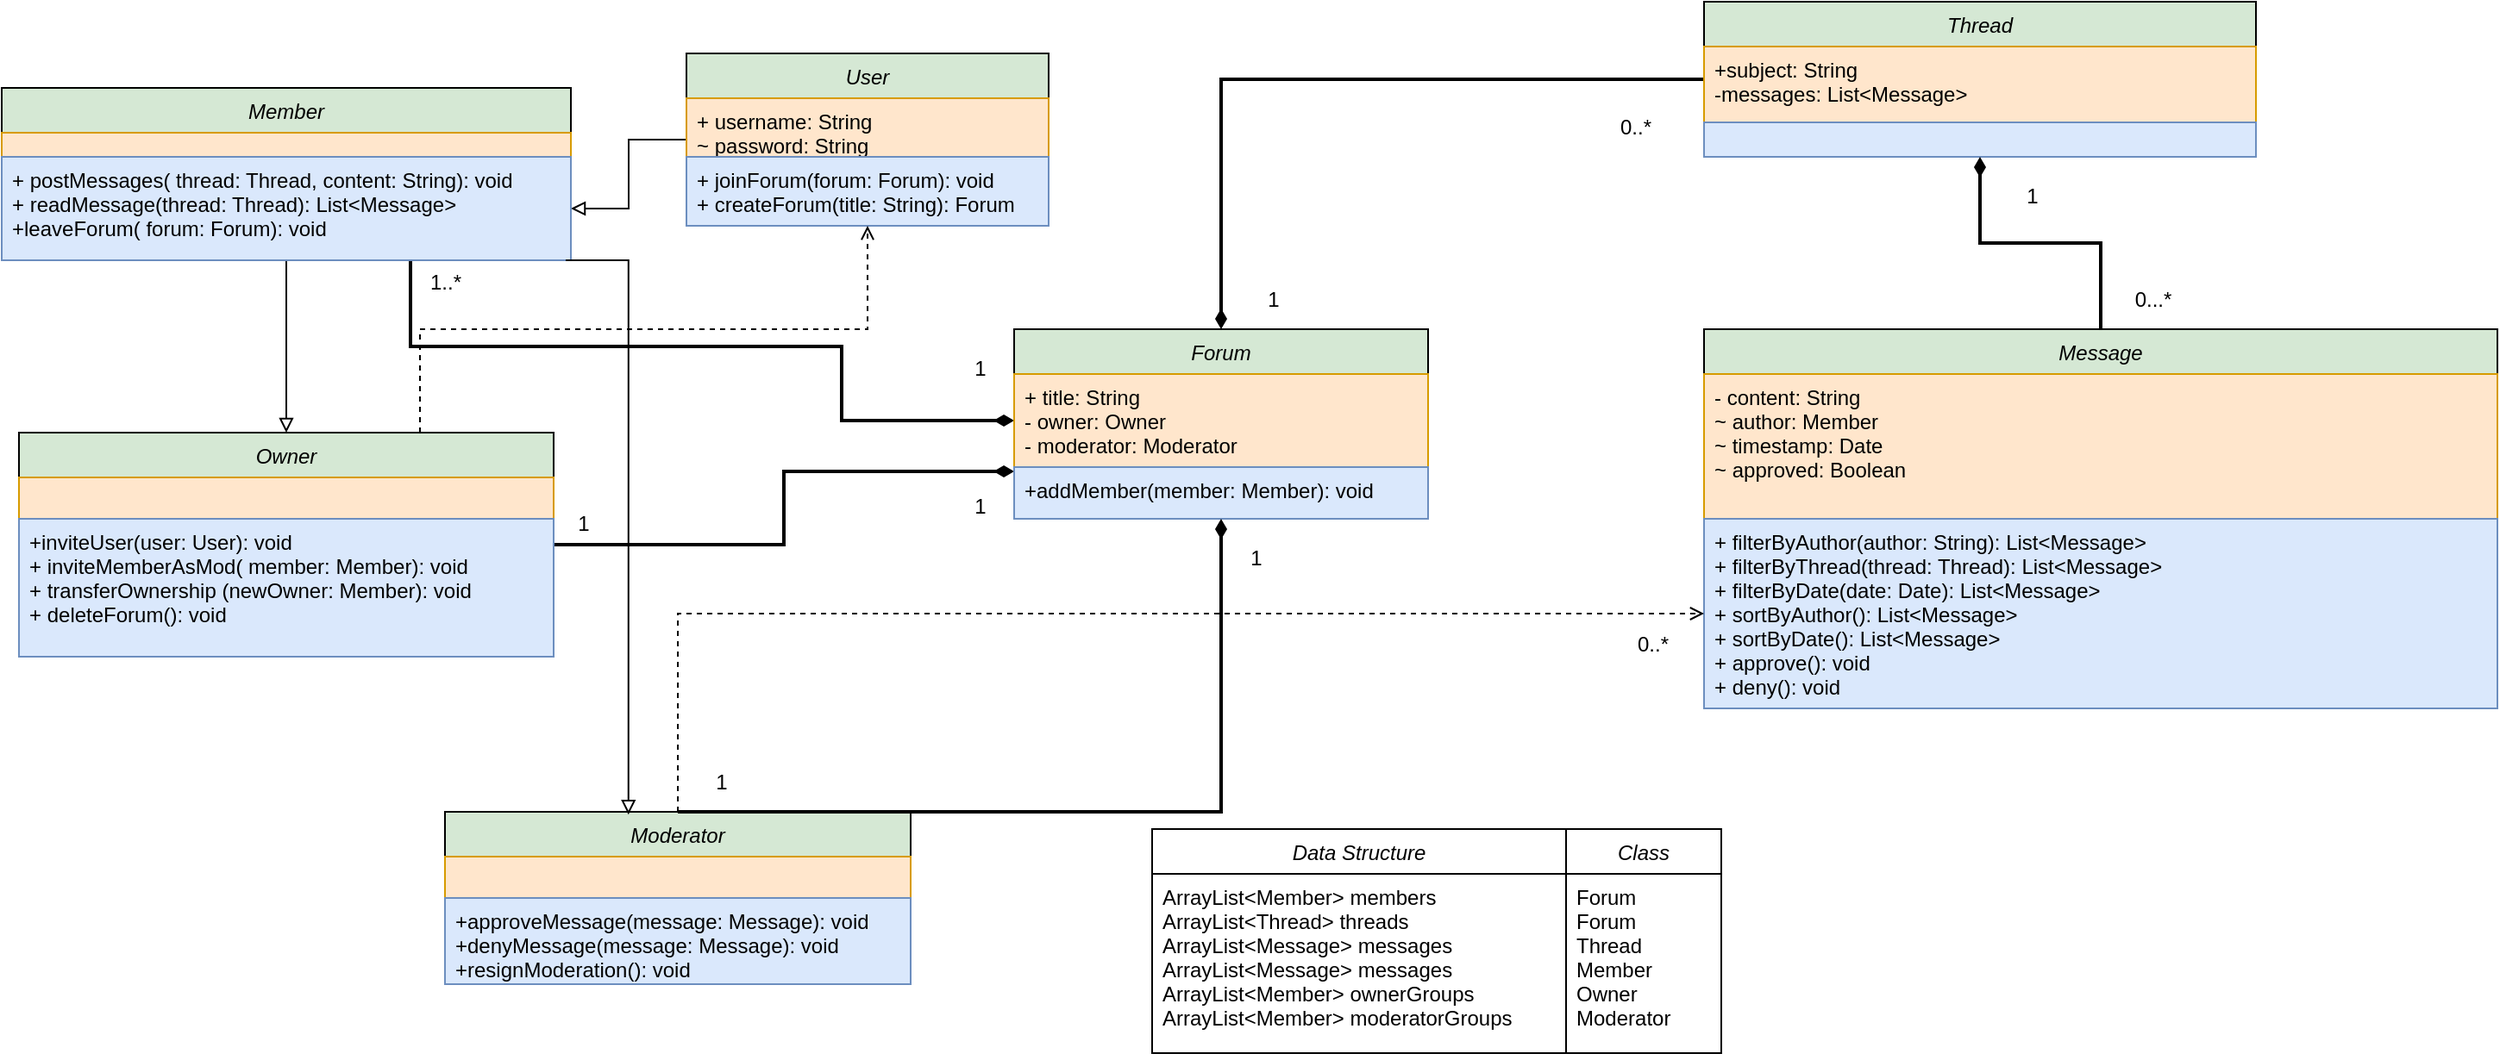 <mxfile version="26.0.16">
  <diagram id="C5RBs43oDa-KdzZeNtuy" name="Page-1">
    <mxGraphModel dx="1949" dy="696" grid="1" gridSize="10" guides="1" tooltips="1" connect="1" arrows="1" fold="1" page="1" pageScale="1" pageWidth="827" pageHeight="1169" math="0" shadow="0">
      <root>
        <mxCell id="WIyWlLk6GJQsqaUBKTNV-0" />
        <mxCell id="WIyWlLk6GJQsqaUBKTNV-1" parent="WIyWlLk6GJQsqaUBKTNV-0" />
        <mxCell id="eetw4AxvQK2jPU-LqSWC-42" value="" style="edgeStyle=orthogonalEdgeStyle;rounded=0;orthogonalLoop=1;jettySize=auto;html=1;endArrow=block;endFill=0;" edge="1" parent="WIyWlLk6GJQsqaUBKTNV-1" source="zkfFHV4jXpPFQw0GAbJ--0" target="_FdYXbxEXq9eyA3slb0m-12">
          <mxGeometry relative="1" as="geometry" />
        </mxCell>
        <mxCell id="zkfFHV4jXpPFQw0GAbJ--0" value="User" style="swimlane;fontStyle=2;align=center;verticalAlign=top;childLayout=stackLayout;horizontal=1;startSize=26;horizontalStack=0;resizeParent=1;resizeLast=0;collapsible=1;marginBottom=0;rounded=0;shadow=0;strokeWidth=1;fillColor=#d5e8d4;strokeColor=default;" parent="WIyWlLk6GJQsqaUBKTNV-1" vertex="1">
          <mxGeometry x="-430" y="120" width="210" height="100" as="geometry">
            <mxRectangle x="230" y="140" width="160" height="26" as="alternateBounds" />
          </mxGeometry>
        </mxCell>
        <mxCell id="zkfFHV4jXpPFQw0GAbJ--1" value="+ username: String&#xa;~ password: String&#xa;" style="text;align=left;verticalAlign=top;spacingLeft=4;spacingRight=4;overflow=hidden;rotatable=0;points=[[0,0.5],[1,0.5]];portConstraint=eastwest;fillColor=#ffe6cc;strokeColor=#d79b00;" parent="zkfFHV4jXpPFQw0GAbJ--0" vertex="1">
          <mxGeometry y="26" width="210" height="34" as="geometry" />
        </mxCell>
        <mxCell id="_FdYXbxEXq9eyA3slb0m-3" value="+ joinForum(forum: Forum): void&#xa;+ createForum(title: String): Forum" style="text;align=left;verticalAlign=top;spacingLeft=4;spacingRight=4;overflow=hidden;rotatable=0;points=[[0,0.5],[1,0.5]];portConstraint=eastwest;fillColor=#dae8fc;strokeColor=#6c8ebf;" parent="zkfFHV4jXpPFQw0GAbJ--0" vertex="1">
          <mxGeometry y="60" width="210" height="40" as="geometry" />
        </mxCell>
        <mxCell id="eetw4AxvQK2jPU-LqSWC-43" style="edgeStyle=orthogonalEdgeStyle;rounded=0;orthogonalLoop=1;jettySize=auto;html=1;entryX=0.5;entryY=0;entryDx=0;entryDy=0;endArrow=block;endFill=0;" edge="1" parent="WIyWlLk6GJQsqaUBKTNV-1" source="_FdYXbxEXq9eyA3slb0m-10" target="_FdYXbxEXq9eyA3slb0m-13">
          <mxGeometry relative="1" as="geometry" />
        </mxCell>
        <mxCell id="eetw4AxvQK2jPU-LqSWC-45" style="edgeStyle=orthogonalEdgeStyle;rounded=0;orthogonalLoop=1;jettySize=auto;html=1;entryX=0;entryY=0.5;entryDx=0;entryDy=0;endArrow=diamondThin;endFill=1;strokeWidth=2;" edge="1" parent="WIyWlLk6GJQsqaUBKTNV-1" source="_FdYXbxEXq9eyA3slb0m-10" target="_FdYXbxEXq9eyA3slb0m-18">
          <mxGeometry relative="1" as="geometry">
            <Array as="points">
              <mxPoint x="-590" y="290" />
              <mxPoint x="-340" y="290" />
              <mxPoint x="-340" y="333" />
            </Array>
          </mxGeometry>
        </mxCell>
        <mxCell id="_FdYXbxEXq9eyA3slb0m-10" value="Member" style="swimlane;fontStyle=2;align=center;verticalAlign=top;childLayout=stackLayout;horizontal=1;startSize=26;horizontalStack=0;resizeParent=1;resizeLast=0;collapsible=1;marginBottom=0;rounded=0;shadow=0;strokeWidth=1;fillColor=#d5e8d4;strokeColor=default;" parent="WIyWlLk6GJQsqaUBKTNV-1" vertex="1">
          <mxGeometry x="-827" y="140" width="330" height="100" as="geometry">
            <mxRectangle x="230" y="140" width="160" height="26" as="alternateBounds" />
          </mxGeometry>
        </mxCell>
        <mxCell id="_FdYXbxEXq9eyA3slb0m-11" value="" style="text;align=left;verticalAlign=top;spacingLeft=4;spacingRight=4;overflow=hidden;rotatable=0;points=[[0,0.5],[1,0.5]];portConstraint=eastwest;fillColor=#ffe6cc;strokeColor=#d79b00;" parent="_FdYXbxEXq9eyA3slb0m-10" vertex="1">
          <mxGeometry y="26" width="330" height="14" as="geometry" />
        </mxCell>
        <mxCell id="_FdYXbxEXq9eyA3slb0m-12" value="+ postMessages( thread: Thread, content: String): void&#xa;+ readMessage(thread: Thread): List&lt;Message&gt;&#xa;+leaveForum( forum: Forum): void" style="text;align=left;verticalAlign=top;spacingLeft=4;spacingRight=4;overflow=hidden;rotatable=0;points=[[0,0.5],[1,0.5]];portConstraint=eastwest;fillColor=#dae8fc;strokeColor=#6c8ebf;" parent="_FdYXbxEXq9eyA3slb0m-10" vertex="1">
          <mxGeometry y="40" width="330" height="60" as="geometry" />
        </mxCell>
        <mxCell id="eetw4AxvQK2jPU-LqSWC-52" style="edgeStyle=orthogonalEdgeStyle;rounded=0;orthogonalLoop=1;jettySize=auto;html=1;entryX=0;entryY=0.75;entryDx=0;entryDy=0;endArrow=diamondThin;endFill=1;strokeWidth=2;" edge="1" parent="WIyWlLk6GJQsqaUBKTNV-1" source="_FdYXbxEXq9eyA3slb0m-13" target="_FdYXbxEXq9eyA3slb0m-17">
          <mxGeometry relative="1" as="geometry" />
        </mxCell>
        <mxCell id="eetw4AxvQK2jPU-LqSWC-55" style="edgeStyle=orthogonalEdgeStyle;rounded=0;orthogonalLoop=1;jettySize=auto;html=1;entryX=0.5;entryY=1;entryDx=0;entryDy=0;exitX=0.75;exitY=0;exitDx=0;exitDy=0;endArrow=open;endFill=0;dashed=1;" edge="1" parent="WIyWlLk6GJQsqaUBKTNV-1" source="_FdYXbxEXq9eyA3slb0m-13" target="zkfFHV4jXpPFQw0GAbJ--0">
          <mxGeometry relative="1" as="geometry" />
        </mxCell>
        <mxCell id="_FdYXbxEXq9eyA3slb0m-13" value="Owner" style="swimlane;fontStyle=2;align=center;verticalAlign=top;childLayout=stackLayout;horizontal=1;startSize=26;horizontalStack=0;resizeParent=1;resizeLast=0;collapsible=1;marginBottom=0;rounded=0;shadow=0;strokeWidth=1;fillColor=#d5e8d4;strokeColor=default;" parent="WIyWlLk6GJQsqaUBKTNV-1" vertex="1">
          <mxGeometry x="-817" y="340" width="310" height="130" as="geometry">
            <mxRectangle x="230" y="140" width="160" height="26" as="alternateBounds" />
          </mxGeometry>
        </mxCell>
        <mxCell id="_FdYXbxEXq9eyA3slb0m-14" value="" style="text;align=left;verticalAlign=top;spacingLeft=4;spacingRight=4;overflow=hidden;rotatable=0;points=[[0,0.5],[1,0.5]];portConstraint=eastwest;fillColor=#ffe6cc;strokeColor=#d79b00;" parent="_FdYXbxEXq9eyA3slb0m-13" vertex="1">
          <mxGeometry y="26" width="310" height="24" as="geometry" />
        </mxCell>
        <mxCell id="_FdYXbxEXq9eyA3slb0m-15" value="+inviteUser(user: User): void&#xa;+ inviteMemberAsMod( member: Member): void&#xa;+ transferOwnership (newOwner: Member): void&#xa;+ deleteForum(): void" style="text;align=left;verticalAlign=top;spacingLeft=4;spacingRight=4;overflow=hidden;rotatable=0;points=[[0,0.5],[1,0.5]];portConstraint=eastwest;fillColor=#dae8fc;strokeColor=#6c8ebf;" parent="_FdYXbxEXq9eyA3slb0m-13" vertex="1">
          <mxGeometry y="50" width="310" height="80" as="geometry" />
        </mxCell>
        <mxCell id="_FdYXbxEXq9eyA3slb0m-17" value="Forum" style="swimlane;fontStyle=2;align=center;verticalAlign=top;childLayout=stackLayout;horizontal=1;startSize=26;horizontalStack=0;resizeParent=1;resizeLast=0;collapsible=1;marginBottom=0;rounded=0;shadow=0;strokeWidth=1;fillColor=#d5e8d4;strokeColor=default;" parent="WIyWlLk6GJQsqaUBKTNV-1" vertex="1">
          <mxGeometry x="-240" y="280" width="240" height="110" as="geometry">
            <mxRectangle x="230" y="140" width="160" height="26" as="alternateBounds" />
          </mxGeometry>
        </mxCell>
        <mxCell id="_FdYXbxEXq9eyA3slb0m-18" value="+ title: String&#xa;- owner: Owner&#xa;- moderator: Moderator" style="text;align=left;verticalAlign=top;spacingLeft=4;spacingRight=4;overflow=hidden;rotatable=0;points=[[0,0.5],[1,0.5]];portConstraint=eastwest;fillColor=#ffe6cc;strokeColor=#d79b00;" parent="_FdYXbxEXq9eyA3slb0m-17" vertex="1">
          <mxGeometry y="26" width="240" height="54" as="geometry" />
        </mxCell>
        <mxCell id="_FdYXbxEXq9eyA3slb0m-19" value="+addMember(member: Member): void&#xa;" style="text;align=left;verticalAlign=top;spacingLeft=4;spacingRight=4;overflow=hidden;rotatable=0;points=[[0,0.5],[1,0.5]];portConstraint=eastwest;fillColor=#dae8fc;strokeColor=#6c8ebf;" parent="_FdYXbxEXq9eyA3slb0m-17" vertex="1">
          <mxGeometry y="80" width="240" height="30" as="geometry" />
        </mxCell>
        <mxCell id="eetw4AxvQK2jPU-LqSWC-37" style="edgeStyle=orthogonalEdgeStyle;rounded=0;orthogonalLoop=1;jettySize=auto;html=1;entryX=0.5;entryY=0;entryDx=0;entryDy=0;endArrow=diamondThin;endFill=1;strokeWidth=2;" edge="1" parent="WIyWlLk6GJQsqaUBKTNV-1" source="_FdYXbxEXq9eyA3slb0m-20" target="_FdYXbxEXq9eyA3slb0m-17">
          <mxGeometry relative="1" as="geometry" />
        </mxCell>
        <mxCell id="_FdYXbxEXq9eyA3slb0m-20" value="Thread" style="swimlane;fontStyle=2;align=center;verticalAlign=top;childLayout=stackLayout;horizontal=1;startSize=26;horizontalStack=0;resizeParent=1;resizeLast=0;collapsible=1;marginBottom=0;rounded=0;shadow=0;strokeWidth=1;fillColor=#d5e8d4;strokeColor=default;" parent="WIyWlLk6GJQsqaUBKTNV-1" vertex="1">
          <mxGeometry x="160" y="90" width="320" height="90" as="geometry">
            <mxRectangle x="230" y="140" width="160" height="26" as="alternateBounds" />
          </mxGeometry>
        </mxCell>
        <mxCell id="_FdYXbxEXq9eyA3slb0m-21" value="+subject: String&#xa;-messages: List&lt;Message&gt;" style="text;align=left;verticalAlign=top;spacingLeft=4;spacingRight=4;overflow=hidden;rotatable=0;points=[[0,0.5],[1,0.5]];portConstraint=eastwest;fillColor=#ffe6cc;strokeColor=#d79b00;" parent="_FdYXbxEXq9eyA3slb0m-20" vertex="1">
          <mxGeometry y="26" width="320" height="44" as="geometry" />
        </mxCell>
        <mxCell id="_FdYXbxEXq9eyA3slb0m-22" value="" style="text;align=left;verticalAlign=top;spacingLeft=4;spacingRight=4;overflow=hidden;rotatable=0;points=[[0,0.5],[1,0.5]];portConstraint=eastwest;fillColor=#dae8fc;strokeColor=#6c8ebf;" parent="_FdYXbxEXq9eyA3slb0m-20" vertex="1">
          <mxGeometry y="70" width="320" height="20" as="geometry" />
        </mxCell>
        <mxCell id="eetw4AxvQK2jPU-LqSWC-36" style="edgeStyle=orthogonalEdgeStyle;rounded=0;orthogonalLoop=1;jettySize=auto;html=1;entryX=0.5;entryY=1;entryDx=0;entryDy=0;endArrow=diamondThin;endFill=1;strokeWidth=2;" edge="1" parent="WIyWlLk6GJQsqaUBKTNV-1" source="_FdYXbxEXq9eyA3slb0m-23" target="_FdYXbxEXq9eyA3slb0m-20">
          <mxGeometry relative="1" as="geometry" />
        </mxCell>
        <mxCell id="_FdYXbxEXq9eyA3slb0m-23" value="Message" style="swimlane;fontStyle=2;align=center;verticalAlign=top;childLayout=stackLayout;horizontal=1;startSize=26;horizontalStack=0;resizeParent=1;resizeLast=0;collapsible=1;marginBottom=0;rounded=0;shadow=0;strokeWidth=1;fillColor=#d5e8d4;strokeColor=default;" parent="WIyWlLk6GJQsqaUBKTNV-1" vertex="1">
          <mxGeometry x="160" y="280" width="460" height="220" as="geometry">
            <mxRectangle x="230" y="140" width="160" height="26" as="alternateBounds" />
          </mxGeometry>
        </mxCell>
        <mxCell id="_FdYXbxEXq9eyA3slb0m-24" value="- content: String&#xa;~ author: Member&#xa;~ timestamp: Date&#xa;~ approved: Boolean" style="text;align=left;verticalAlign=top;spacingLeft=4;spacingRight=4;overflow=hidden;rotatable=0;points=[[0,0.5],[1,0.5]];portConstraint=eastwest;fillColor=#ffe6cc;strokeColor=#d79b00;" parent="_FdYXbxEXq9eyA3slb0m-23" vertex="1">
          <mxGeometry y="26" width="460" height="84" as="geometry" />
        </mxCell>
        <mxCell id="_FdYXbxEXq9eyA3slb0m-25" value="+ filterByAuthor(author: String): List&lt;Message&gt;&#xa;+ filterByThread(thread: Thread): List&lt;Message&gt;&#xa;+ filterByDate(date: Date): List&lt;Message&gt;&#xa;+ sortByAuthor(): List&lt;Message&gt;&#xa;+ sortByDate(): List&lt;Message&gt;&#xa;+ approve(): void&#xa;+ deny(): void" style="text;align=left;verticalAlign=top;spacingLeft=4;spacingRight=4;overflow=hidden;rotatable=0;points=[[0,0.5],[1,0.5]];portConstraint=eastwest;fillColor=#dae8fc;strokeColor=#6c8ebf;" parent="_FdYXbxEXq9eyA3slb0m-23" vertex="1">
          <mxGeometry y="110" width="460" height="110" as="geometry" />
        </mxCell>
        <mxCell id="eetw4AxvQK2jPU-LqSWC-2" style="edgeStyle=orthogonalEdgeStyle;rounded=0;orthogonalLoop=1;jettySize=auto;html=1;exitX=1;exitY=0.5;exitDx=0;exitDy=0;entryX=0.017;entryY=0.034;entryDx=0;entryDy=0;entryPerimeter=0;strokeColor=none;" edge="1" parent="WIyWlLk6GJQsqaUBKTNV-1" source="_FdYXbxEXq9eyA3slb0m-17" target="_FdYXbxEXq9eyA3slb0m-3">
          <mxGeometry relative="1" as="geometry" />
        </mxCell>
        <mxCell id="eetw4AxvQK2jPU-LqSWC-24" style="edgeStyle=orthogonalEdgeStyle;rounded=0;orthogonalLoop=1;jettySize=auto;html=1;entryX=0;entryY=0.5;entryDx=0;entryDy=0;endArrow=open;startFill=0;dashed=1;endFill=0;" edge="1" parent="WIyWlLk6GJQsqaUBKTNV-1" source="eetw4AxvQK2jPU-LqSWC-7" target="_FdYXbxEXq9eyA3slb0m-25">
          <mxGeometry relative="1" as="geometry" />
        </mxCell>
        <mxCell id="eetw4AxvQK2jPU-LqSWC-7" value="Moderator" style="swimlane;fontStyle=2;align=center;verticalAlign=top;childLayout=stackLayout;horizontal=1;startSize=26;horizontalStack=0;resizeParent=1;resizeLast=0;collapsible=1;marginBottom=0;rounded=0;shadow=0;strokeWidth=1;fillColor=#d5e8d4;strokeColor=default;" vertex="1" parent="WIyWlLk6GJQsqaUBKTNV-1">
          <mxGeometry x="-570" y="560" width="270" height="100" as="geometry">
            <mxRectangle x="230" y="140" width="160" height="26" as="alternateBounds" />
          </mxGeometry>
        </mxCell>
        <mxCell id="eetw4AxvQK2jPU-LqSWC-8" value="" style="text;align=left;verticalAlign=top;spacingLeft=4;spacingRight=4;overflow=hidden;rotatable=0;points=[[0,0.5],[1,0.5]];portConstraint=eastwest;fillColor=#ffe6cc;strokeColor=#d79b00;" vertex="1" parent="eetw4AxvQK2jPU-LqSWC-7">
          <mxGeometry y="26" width="270" height="24" as="geometry" />
        </mxCell>
        <mxCell id="eetw4AxvQK2jPU-LqSWC-9" value="+approveMessage(message: Message): void&#xa;+denyMessage(message: Message): void&#xa;+resignModeration(): void" style="text;align=left;verticalAlign=top;spacingLeft=4;spacingRight=4;overflow=hidden;rotatable=0;points=[[0,0.5],[1,0.5]];portConstraint=eastwest;fillColor=#dae8fc;strokeColor=#6c8ebf;" vertex="1" parent="eetw4AxvQK2jPU-LqSWC-7">
          <mxGeometry y="50" width="270" height="50" as="geometry" />
        </mxCell>
        <mxCell id="LwHFmRz-ipicCK1tgc7y-1" value="Data Structure" style="swimlane;fontStyle=2;align=center;verticalAlign=top;childLayout=stackLayout;horizontal=1;startSize=26;horizontalStack=0;resizeParent=1;resizeLast=0;collapsible=1;marginBottom=0;rounded=0;shadow=0;strokeWidth=1;" vertex="1" parent="WIyWlLk6GJQsqaUBKTNV-1">
          <mxGeometry x="-160" y="570" width="240" height="130" as="geometry">
            <mxRectangle x="230" y="140" width="160" height="26" as="alternateBounds" />
          </mxGeometry>
        </mxCell>
        <mxCell id="LwHFmRz-ipicCK1tgc7y-2" value="ArrayList&lt;Member&gt; members&#x9;&#xa;ArrayList&lt;Thread&gt; threads&#x9;&#xa;ArrayList&lt;Message&gt; messages&#x9;&#xa;ArrayList&lt;Message&gt; messages&#xa;ArrayList&lt;Member&gt; ownerGroups &#xa;ArrayList&lt;Member&gt; moderatorGroups" style="text;align=left;verticalAlign=top;spacingLeft=4;spacingRight=4;overflow=hidden;rotatable=0;points=[[0,0.5],[1,0.5]];portConstraint=eastwest;" vertex="1" parent="LwHFmRz-ipicCK1tgc7y-1">
          <mxGeometry y="26" width="240" height="104" as="geometry" />
        </mxCell>
        <mxCell id="LwHFmRz-ipicCK1tgc7y-4" value="Class" style="swimlane;fontStyle=2;align=center;verticalAlign=top;childLayout=stackLayout;horizontal=1;startSize=26;horizontalStack=0;resizeParent=1;resizeLast=0;collapsible=1;marginBottom=0;rounded=0;shadow=0;strokeWidth=1;" vertex="1" parent="WIyWlLk6GJQsqaUBKTNV-1">
          <mxGeometry x="80" y="570" width="90" height="130" as="geometry">
            <mxRectangle x="230" y="140" width="160" height="26" as="alternateBounds" />
          </mxGeometry>
        </mxCell>
        <mxCell id="LwHFmRz-ipicCK1tgc7y-5" value="Forum&#xa;Forum&#xa;Thread&#xa;Member&#xa;Owner&#xa;Moderator" style="text;align=left;verticalAlign=top;spacingLeft=4;spacingRight=4;overflow=hidden;rotatable=0;points=[[0,0.5],[1,0.5]];portConstraint=eastwest;" vertex="1" parent="LwHFmRz-ipicCK1tgc7y-4">
          <mxGeometry y="26" width="90" height="104" as="geometry" />
        </mxCell>
        <mxCell id="eetw4AxvQK2jPU-LqSWC-25" value="0..*" style="text;html=1;align=center;verticalAlign=middle;resizable=0;points=[];autosize=1;strokeColor=none;fillColor=none;" vertex="1" parent="WIyWlLk6GJQsqaUBKTNV-1">
          <mxGeometry x="110" y="448" width="40" height="30" as="geometry" />
        </mxCell>
        <mxCell id="eetw4AxvQK2jPU-LqSWC-26" value="1" style="text;html=1;align=center;verticalAlign=middle;resizable=0;points=[];autosize=1;strokeColor=none;fillColor=none;" vertex="1" parent="WIyWlLk6GJQsqaUBKTNV-1">
          <mxGeometry x="-425" y="528" width="30" height="30" as="geometry" />
        </mxCell>
        <mxCell id="eetw4AxvQK2jPU-LqSWC-38" value="1" style="text;html=1;align=center;verticalAlign=middle;resizable=0;points=[];autosize=1;strokeColor=none;fillColor=none;" vertex="1" parent="WIyWlLk6GJQsqaUBKTNV-1">
          <mxGeometry x="-105" y="248" width="30" height="30" as="geometry" />
        </mxCell>
        <mxCell id="eetw4AxvQK2jPU-LqSWC-39" value="0..*" style="text;html=1;align=center;verticalAlign=middle;resizable=0;points=[];autosize=1;strokeColor=none;fillColor=none;" vertex="1" parent="WIyWlLk6GJQsqaUBKTNV-1">
          <mxGeometry x="100" y="148" width="40" height="30" as="geometry" />
        </mxCell>
        <mxCell id="eetw4AxvQK2jPU-LqSWC-40" value="1" style="text;html=1;align=center;verticalAlign=middle;resizable=0;points=[];autosize=1;strokeColor=none;fillColor=none;" vertex="1" parent="WIyWlLk6GJQsqaUBKTNV-1">
          <mxGeometry x="335" y="188" width="30" height="30" as="geometry" />
        </mxCell>
        <mxCell id="eetw4AxvQK2jPU-LqSWC-41" value="0...*" style="text;html=1;align=center;verticalAlign=middle;resizable=0;points=[];autosize=1;strokeColor=none;fillColor=none;" vertex="1" parent="WIyWlLk6GJQsqaUBKTNV-1">
          <mxGeometry x="400" y="248" width="40" height="30" as="geometry" />
        </mxCell>
        <mxCell id="eetw4AxvQK2jPU-LqSWC-44" style="edgeStyle=orthogonalEdgeStyle;rounded=0;orthogonalLoop=1;jettySize=auto;html=1;entryX=0.394;entryY=-0.067;entryDx=0;entryDy=0;entryPerimeter=0;endArrow=block;endFill=0;" edge="1" parent="WIyWlLk6GJQsqaUBKTNV-1">
          <mxGeometry relative="1" as="geometry">
            <mxPoint x="-500" y="240" as="sourcePoint" />
            <mxPoint x="-463.62" y="561.65" as="targetPoint" />
            <Array as="points">
              <mxPoint x="-497" y="240" />
              <mxPoint x="-464" y="240" />
            </Array>
          </mxGeometry>
        </mxCell>
        <mxCell id="eetw4AxvQK2jPU-LqSWC-46" value="1" style="text;html=1;align=center;verticalAlign=middle;resizable=0;points=[];autosize=1;strokeColor=none;fillColor=none;" vertex="1" parent="WIyWlLk6GJQsqaUBKTNV-1">
          <mxGeometry x="-275" y="288" width="30" height="30" as="geometry" />
        </mxCell>
        <mxCell id="eetw4AxvQK2jPU-LqSWC-47" value="1..*" style="text;html=1;align=center;verticalAlign=middle;resizable=0;points=[];autosize=1;strokeColor=none;fillColor=none;" vertex="1" parent="WIyWlLk6GJQsqaUBKTNV-1">
          <mxGeometry x="-590" y="238" width="40" height="30" as="geometry" />
        </mxCell>
        <mxCell id="eetw4AxvQK2jPU-LqSWC-48" style="edgeStyle=orthogonalEdgeStyle;rounded=0;orthogonalLoop=1;jettySize=auto;html=1;entryX=0.5;entryY=1;entryDx=0;entryDy=0;endArrow=diamondThin;endFill=1;strokeWidth=2;" edge="1" parent="WIyWlLk6GJQsqaUBKTNV-1" target="_FdYXbxEXq9eyA3slb0m-17">
          <mxGeometry relative="1" as="geometry">
            <mxPoint x="-435" y="560" as="sourcePoint" />
            <Array as="points">
              <mxPoint x="-435" y="560" />
              <mxPoint x="-120" y="560" />
            </Array>
          </mxGeometry>
        </mxCell>
        <mxCell id="eetw4AxvQK2jPU-LqSWC-51" value="1" style="text;html=1;align=center;verticalAlign=middle;resizable=0;points=[];autosize=1;strokeColor=none;fillColor=none;" vertex="1" parent="WIyWlLk6GJQsqaUBKTNV-1">
          <mxGeometry x="-115" y="398" width="30" height="30" as="geometry" />
        </mxCell>
        <mxCell id="eetw4AxvQK2jPU-LqSWC-53" value="1" style="text;html=1;align=center;verticalAlign=middle;resizable=0;points=[];autosize=1;strokeColor=none;fillColor=none;" vertex="1" parent="WIyWlLk6GJQsqaUBKTNV-1">
          <mxGeometry x="-505" y="378" width="30" height="30" as="geometry" />
        </mxCell>
        <mxCell id="eetw4AxvQK2jPU-LqSWC-54" value="1" style="text;html=1;align=center;verticalAlign=middle;resizable=0;points=[];autosize=1;strokeColor=none;fillColor=none;" vertex="1" parent="WIyWlLk6GJQsqaUBKTNV-1">
          <mxGeometry x="-275" y="368" width="30" height="30" as="geometry" />
        </mxCell>
      </root>
    </mxGraphModel>
  </diagram>
</mxfile>
